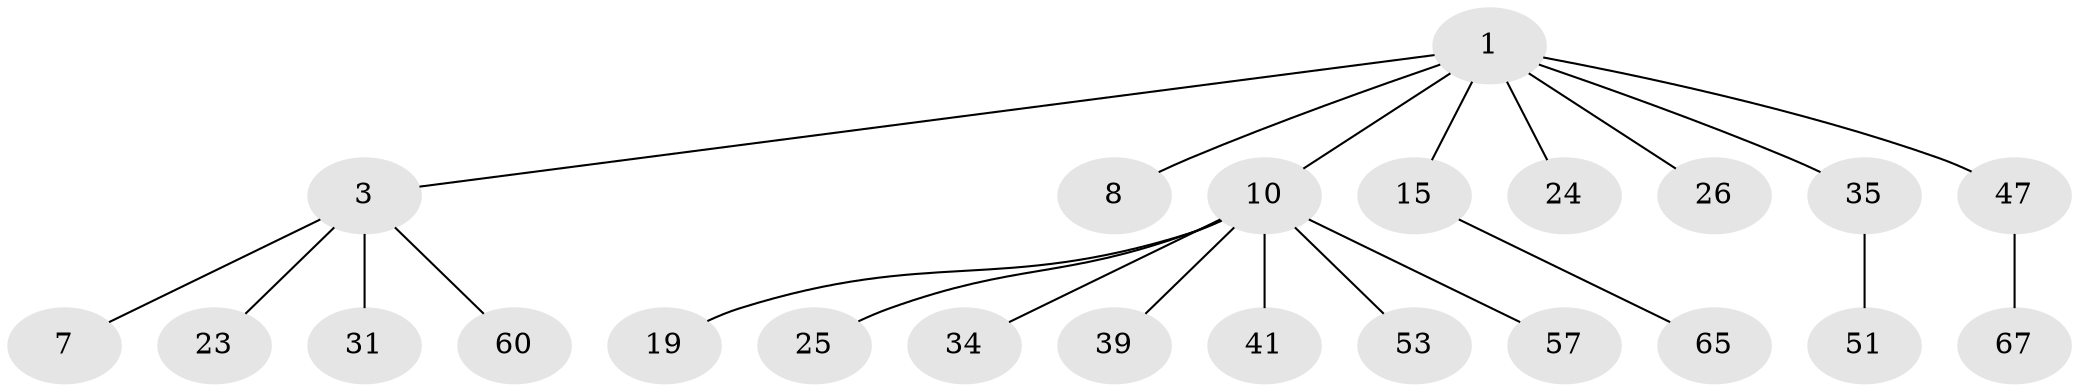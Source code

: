 // original degree distribution, {2: 0.2857142857142857, 4: 0.08571428571428572, 5: 0.04285714285714286, 3: 0.12857142857142856, 1: 0.45714285714285713}
// Generated by graph-tools (version 1.1) at 2025/19/03/04/25 18:19:04]
// undirected, 23 vertices, 22 edges
graph export_dot {
graph [start="1"]
  node [color=gray90,style=filled];
  1 [super="+2+5"];
  3 [super="+4+9+11+48"];
  7 [super="+17+37+58"];
  8 [super="+68+56"];
  10 [super="+13+22+14+36"];
  15 [super="+33+42+52"];
  19 [super="+69"];
  23;
  24;
  25 [super="+43"];
  26 [super="+29"];
  31;
  34 [super="+38+44"];
  35 [super="+50"];
  39 [super="+59"];
  41 [super="+46"];
  47 [super="+54"];
  51;
  53 [super="+62"];
  57;
  60;
  65;
  67;
  1 -- 8;
  1 -- 26;
  1 -- 3;
  1 -- 35;
  1 -- 24;
  1 -- 10;
  1 -- 47;
  1 -- 15;
  3 -- 60;
  3 -- 7;
  3 -- 31;
  3 -- 23;
  10 -- 25;
  10 -- 39;
  10 -- 41;
  10 -- 57;
  10 -- 53;
  10 -- 19;
  10 -- 34;
  15 -- 65;
  35 -- 51;
  47 -- 67;
}
